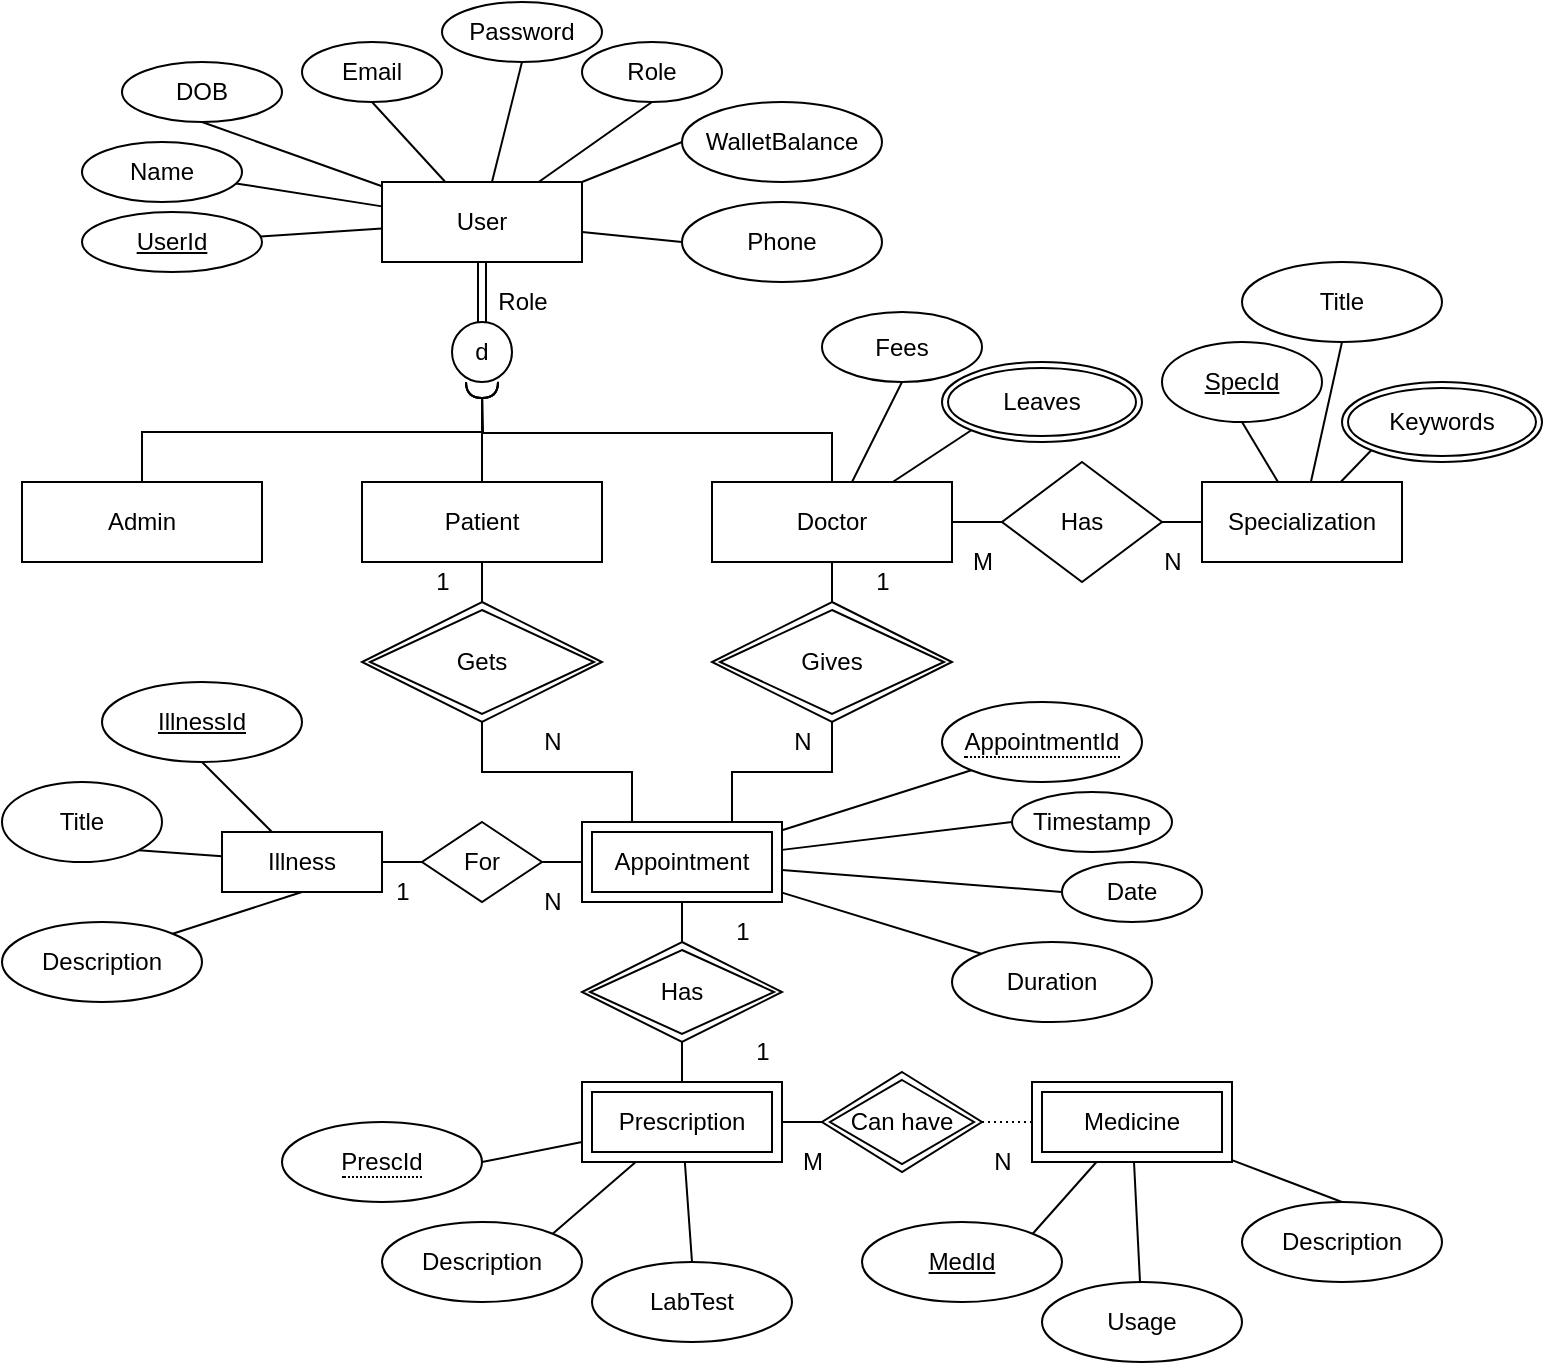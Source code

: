 <mxfile version="13.8.8" type="device"><diagram id="R2lEEEUBdFMjLlhIrx00" name="Page-1"><mxGraphModel dx="782" dy="469" grid="1" gridSize="10" guides="1" tooltips="1" connect="1" arrows="1" fold="1" page="1" pageScale="1" pageWidth="850" pageHeight="1100" math="0" shadow="0" extFonts="Permanent Marker^https://fonts.googleapis.com/css?family=Permanent+Marker"><root><mxCell id="0"/><mxCell id="1" parent="0"/><mxCell id="Ocz4BRwyd9vcATQfmyfG-4" style="edgeStyle=orthogonalEdgeStyle;rounded=0;orthogonalLoop=1;jettySize=auto;html=1;exitX=0.5;exitY=1;exitDx=0;exitDy=0;entryX=0.5;entryY=0;entryDx=0;entryDy=0;endArrow=none;endFill=0;startArrow=halfCircle;startFill=0;shape=link;" parent="1" source="Ocz4BRwyd9vcATQfmyfG-1" target="Ocz4BRwyd9vcATQfmyfG-2" edge="1"><mxGeometry relative="1" as="geometry"/></mxCell><mxCell id="Ocz4BRwyd9vcATQfmyfG-1" value="User" style="rounded=0;arcSize=10;whiteSpace=wrap;html=1;align=center;" parent="1" vertex="1"><mxGeometry x="270" y="110" width="100" height="40" as="geometry"/></mxCell><mxCell id="Ocz4BRwyd9vcATQfmyfG-2" value="d" style="ellipse;whiteSpace=wrap;html=1;aspect=fixed;rounded=0;" parent="1" vertex="1"><mxGeometry x="305" y="180" width="30" height="30" as="geometry"/></mxCell><mxCell id="Ocz4BRwyd9vcATQfmyfG-9" style="edgeStyle=orthogonalEdgeStyle;rounded=0;orthogonalLoop=1;jettySize=auto;html=1;exitX=0.5;exitY=0;exitDx=0;exitDy=0;entryX=0.5;entryY=1;entryDx=0;entryDy=0;endArrow=halfCircle;endFill=0;" parent="1" source="Ocz4BRwyd9vcATQfmyfG-5" target="Ocz4BRwyd9vcATQfmyfG-2" edge="1"><mxGeometry relative="1" as="geometry"/></mxCell><mxCell id="Ocz4BRwyd9vcATQfmyfG-5" value="Patient" style="rounded=0;whiteSpace=wrap;html=1;" parent="1" vertex="1"><mxGeometry x="260" y="260" width="120" height="40" as="geometry"/></mxCell><mxCell id="Ocz4BRwyd9vcATQfmyfG-10" style="edgeStyle=orthogonalEdgeStyle;rounded=0;orthogonalLoop=1;jettySize=auto;html=1;exitX=0.5;exitY=0;exitDx=0;exitDy=0;endArrow=halfCircle;endFill=0;" parent="1" source="Ocz4BRwyd9vcATQfmyfG-6" edge="1"><mxGeometry relative="1" as="geometry"><mxPoint x="320" y="210" as="targetPoint"/></mxGeometry></mxCell><mxCell id="Ocz4BRwyd9vcATQfmyfG-6" value="Doctor" style="rounded=0;whiteSpace=wrap;html=1;" parent="1" vertex="1"><mxGeometry x="435" y="260" width="120" height="40" as="geometry"/></mxCell><mxCell id="Ocz4BRwyd9vcATQfmyfG-8" style="edgeStyle=orthogonalEdgeStyle;rounded=0;orthogonalLoop=1;jettySize=auto;html=1;exitX=0.5;exitY=0;exitDx=0;exitDy=0;entryX=0.5;entryY=1;entryDx=0;entryDy=0;endArrow=halfCircle;endFill=0;" parent="1" source="Ocz4BRwyd9vcATQfmyfG-7" target="Ocz4BRwyd9vcATQfmyfG-2" edge="1"><mxGeometry relative="1" as="geometry"/></mxCell><mxCell id="Ocz4BRwyd9vcATQfmyfG-7" value="Admin" style="rounded=0;whiteSpace=wrap;html=1;" parent="1" vertex="1"><mxGeometry x="90" y="260" width="120" height="40" as="geometry"/></mxCell><mxCell id="Ocz4BRwyd9vcATQfmyfG-17" style="edgeStyle=orthogonalEdgeStyle;rounded=0;orthogonalLoop=1;jettySize=auto;html=1;exitX=0;exitY=0.5;exitDx=0;exitDy=0;entryX=1;entryY=0.5;entryDx=0;entryDy=0;startArrow=none;startFill=0;endArrow=none;endFill=0;" parent="1" source="Ocz4BRwyd9vcATQfmyfG-11" target="Ocz4BRwyd9vcATQfmyfG-6" edge="1"><mxGeometry relative="1" as="geometry"/></mxCell><mxCell id="Ocz4BRwyd9vcATQfmyfG-11" value="Has" style="shape=rhombus;perimeter=rhombusPerimeter;whiteSpace=wrap;html=1;align=center;rounded=0;" parent="1" vertex="1"><mxGeometry x="580" y="250" width="80" height="60" as="geometry"/></mxCell><mxCell id="Ocz4BRwyd9vcATQfmyfG-18" style="edgeStyle=orthogonalEdgeStyle;rounded=0;orthogonalLoop=1;jettySize=auto;html=1;exitX=0;exitY=0.5;exitDx=0;exitDy=0;entryX=1;entryY=0.5;entryDx=0;entryDy=0;startArrow=none;startFill=0;endArrow=none;endFill=0;" parent="1" source="Ocz4BRwyd9vcATQfmyfG-13" target="Ocz4BRwyd9vcATQfmyfG-11" edge="1"><mxGeometry relative="1" as="geometry"/></mxCell><mxCell id="Ocz4BRwyd9vcATQfmyfG-13" value="Specialization" style="whiteSpace=wrap;html=1;align=center;rounded=0;" parent="1" vertex="1"><mxGeometry x="680" y="260" width="100" height="40" as="geometry"/></mxCell><mxCell id="Ocz4BRwyd9vcATQfmyfG-33" style="edgeStyle=orthogonalEdgeStyle;rounded=0;orthogonalLoop=1;jettySize=auto;html=1;exitX=0.5;exitY=1;exitDx=0;exitDy=0;entryX=0.5;entryY=0;entryDx=0;entryDy=0;startArrow=none;startFill=0;endArrow=none;endFill=0;" parent="1" source="Ocz4BRwyd9vcATQfmyfG-20" target="Ocz4BRwyd9vcATQfmyfG-32" edge="1"><mxGeometry relative="1" as="geometry"/></mxCell><mxCell id="Ocz4BRwyd9vcATQfmyfG-39" style="edgeStyle=orthogonalEdgeStyle;rounded=0;orthogonalLoop=1;jettySize=auto;html=1;exitX=0;exitY=0.5;exitDx=0;exitDy=0;entryX=1;entryY=0.5;entryDx=0;entryDy=0;startArrow=none;startFill=0;endArrow=none;endFill=0;" parent="1" source="Ocz4BRwyd9vcATQfmyfG-20" target="Ocz4BRwyd9vcATQfmyfG-38" edge="1"><mxGeometry relative="1" as="geometry"/></mxCell><mxCell id="Ocz4BRwyd9vcATQfmyfG-20" value="Appointment" style="shape=ext;margin=3;double=1;whiteSpace=wrap;html=1;align=center;rounded=0;" parent="1" vertex="1"><mxGeometry x="370" y="430" width="100" height="40" as="geometry"/></mxCell><mxCell id="Ocz4BRwyd9vcATQfmyfG-25" style="edgeStyle=orthogonalEdgeStyle;rounded=0;orthogonalLoop=1;jettySize=auto;html=1;exitX=0.5;exitY=0;exitDx=0;exitDy=0;startArrow=none;startFill=0;endArrow=none;endFill=0;" parent="1" source="Ocz4BRwyd9vcATQfmyfG-21" target="Ocz4BRwyd9vcATQfmyfG-6" edge="1"><mxGeometry relative="1" as="geometry"/></mxCell><mxCell id="Ocz4BRwyd9vcATQfmyfG-28" style="edgeStyle=orthogonalEdgeStyle;rounded=0;orthogonalLoop=1;jettySize=auto;html=1;exitX=0.5;exitY=1;exitDx=0;exitDy=0;entryX=0.75;entryY=0;entryDx=0;entryDy=0;startArrow=none;startFill=0;endArrow=none;endFill=0;" parent="1" source="Ocz4BRwyd9vcATQfmyfG-21" target="Ocz4BRwyd9vcATQfmyfG-20" edge="1"><mxGeometry relative="1" as="geometry"/></mxCell><mxCell id="Ocz4BRwyd9vcATQfmyfG-21" value="Gives" style="shape=rhombus;double=1;perimeter=rhombusPerimeter;whiteSpace=wrap;html=1;align=center;rounded=0;" parent="1" vertex="1"><mxGeometry x="435" y="320" width="120" height="60" as="geometry"/></mxCell><mxCell id="Ocz4BRwyd9vcATQfmyfG-23" style="edgeStyle=orthogonalEdgeStyle;rounded=0;orthogonalLoop=1;jettySize=auto;html=1;exitX=0.5;exitY=0;exitDx=0;exitDy=0;startArrow=none;startFill=0;endArrow=none;endFill=0;" parent="1" source="Ocz4BRwyd9vcATQfmyfG-22" target="Ocz4BRwyd9vcATQfmyfG-5" edge="1"><mxGeometry relative="1" as="geometry"/></mxCell><mxCell id="Ocz4BRwyd9vcATQfmyfG-29" style="edgeStyle=orthogonalEdgeStyle;rounded=0;orthogonalLoop=1;jettySize=auto;html=1;exitX=0.5;exitY=1;exitDx=0;exitDy=0;entryX=0.25;entryY=0;entryDx=0;entryDy=0;startArrow=none;startFill=0;endArrow=none;endFill=0;" parent="1" source="Ocz4BRwyd9vcATQfmyfG-22" target="Ocz4BRwyd9vcATQfmyfG-20" edge="1"><mxGeometry relative="1" as="geometry"/></mxCell><mxCell id="Ocz4BRwyd9vcATQfmyfG-22" value="Gets" style="shape=rhombus;double=1;perimeter=rhombusPerimeter;whiteSpace=wrap;html=1;align=center;rounded=0;" parent="1" vertex="1"><mxGeometry x="260" y="320" width="120" height="60" as="geometry"/></mxCell><mxCell id="Ocz4BRwyd9vcATQfmyfG-34" style="edgeStyle=orthogonalEdgeStyle;rounded=0;orthogonalLoop=1;jettySize=auto;html=1;exitX=0.5;exitY=0;exitDx=0;exitDy=0;startArrow=none;startFill=0;endArrow=none;endFill=0;" parent="1" source="Ocz4BRwyd9vcATQfmyfG-30" target="Ocz4BRwyd9vcATQfmyfG-32" edge="1"><mxGeometry relative="1" as="geometry"/></mxCell><mxCell id="Ocz4BRwyd9vcATQfmyfG-30" value="Prescription" style="shape=ext;margin=3;double=1;whiteSpace=wrap;html=1;align=center;rounded=0;" parent="1" vertex="1"><mxGeometry x="370" y="560" width="100" height="40" as="geometry"/></mxCell><mxCell id="Ocz4BRwyd9vcATQfmyfG-32" value="Has" style="shape=rhombus;double=1;perimeter=rhombusPerimeter;whiteSpace=wrap;html=1;align=center;rounded=0;" parent="1" vertex="1"><mxGeometry x="370" y="490" width="100" height="50" as="geometry"/></mxCell><mxCell id="Ocz4BRwyd9vcATQfmyfG-40" style="edgeStyle=orthogonalEdgeStyle;rounded=0;orthogonalLoop=1;jettySize=auto;html=1;exitX=1;exitY=0.5;exitDx=0;exitDy=0;startArrow=none;startFill=0;endArrow=none;endFill=0;" parent="1" source="Ocz4BRwyd9vcATQfmyfG-35" target="Ocz4BRwyd9vcATQfmyfG-38" edge="1"><mxGeometry relative="1" as="geometry"/></mxCell><mxCell id="Ocz4BRwyd9vcATQfmyfG-35" value="Illness" style="whiteSpace=wrap;html=1;align=center;rounded=0;" parent="1" vertex="1"><mxGeometry x="190" y="435" width="80" height="30" as="geometry"/></mxCell><mxCell id="Ocz4BRwyd9vcATQfmyfG-38" value="For" style="shape=rhombus;perimeter=rhombusPerimeter;whiteSpace=wrap;html=1;align=center;rounded=0;" parent="1" vertex="1"><mxGeometry x="290" y="430" width="60" height="40" as="geometry"/></mxCell><mxCell id="Ocz4BRwyd9vcATQfmyfG-42" value="" style="rounded=0;orthogonalLoop=1;jettySize=auto;html=1;startArrow=none;startFill=0;endArrow=none;endFill=0;" parent="1" source="Ocz4BRwyd9vcATQfmyfG-41" target="Ocz4BRwyd9vcATQfmyfG-1" edge="1"><mxGeometry relative="1" as="geometry"/></mxCell><mxCell id="Ocz4BRwyd9vcATQfmyfG-41" value="UserId" style="ellipse;whiteSpace=wrap;html=1;align=center;fontStyle=4;rounded=0;" parent="1" vertex="1"><mxGeometry x="120" y="125" width="90" height="30" as="geometry"/></mxCell><mxCell id="Ocz4BRwyd9vcATQfmyfG-45" value="" style="rounded=0;orthogonalLoop=1;jettySize=auto;html=1;startArrow=none;startFill=0;endArrow=none;endFill=0;" parent="1" source="Ocz4BRwyd9vcATQfmyfG-43" target="Ocz4BRwyd9vcATQfmyfG-1" edge="1"><mxGeometry relative="1" as="geometry"/></mxCell><mxCell id="Ocz4BRwyd9vcATQfmyfG-43" value="Name" style="ellipse;whiteSpace=wrap;html=1;align=center;rounded=0;" parent="1" vertex="1"><mxGeometry x="120" y="90" width="80" height="30" as="geometry"/></mxCell><mxCell id="Ocz4BRwyd9vcATQfmyfG-48" style="edgeStyle=none;rounded=0;orthogonalLoop=1;jettySize=auto;html=1;exitX=0.5;exitY=1;exitDx=0;exitDy=0;startArrow=none;startFill=0;endArrow=none;endFill=0;" parent="1" source="Ocz4BRwyd9vcATQfmyfG-46" target="Ocz4BRwyd9vcATQfmyfG-1" edge="1"><mxGeometry relative="1" as="geometry"/></mxCell><mxCell id="Ocz4BRwyd9vcATQfmyfG-46" value="DOB" style="ellipse;whiteSpace=wrap;html=1;align=center;rounded=0;" parent="1" vertex="1"><mxGeometry x="140" y="50" width="80" height="30" as="geometry"/></mxCell><mxCell id="Ocz4BRwyd9vcATQfmyfG-50" style="edgeStyle=none;rounded=0;orthogonalLoop=1;jettySize=auto;html=1;exitX=0.5;exitY=1;exitDx=0;exitDy=0;startArrow=none;startFill=0;endArrow=none;endFill=0;" parent="1" source="Ocz4BRwyd9vcATQfmyfG-49" target="Ocz4BRwyd9vcATQfmyfG-1" edge="1"><mxGeometry relative="1" as="geometry"/></mxCell><mxCell id="Ocz4BRwyd9vcATQfmyfG-49" value="Email" style="ellipse;whiteSpace=wrap;html=1;align=center;rounded=0;" parent="1" vertex="1"><mxGeometry x="230" y="40" width="70" height="30" as="geometry"/></mxCell><mxCell id="Ocz4BRwyd9vcATQfmyfG-53" style="edgeStyle=none;rounded=0;orthogonalLoop=1;jettySize=auto;html=1;exitX=0.5;exitY=1;exitDx=0;exitDy=0;startArrow=none;startFill=0;endArrow=none;endFill=0;" parent="1" source="Ocz4BRwyd9vcATQfmyfG-51" target="Ocz4BRwyd9vcATQfmyfG-1" edge="1"><mxGeometry relative="1" as="geometry"/></mxCell><mxCell id="Ocz4BRwyd9vcATQfmyfG-51" value="Password" style="ellipse;whiteSpace=wrap;html=1;align=center;rounded=0;" parent="1" vertex="1"><mxGeometry x="300" y="20" width="80" height="30" as="geometry"/></mxCell><mxCell id="Ocz4BRwyd9vcATQfmyfG-55" style="edgeStyle=none;rounded=0;orthogonalLoop=1;jettySize=auto;html=1;exitX=0.5;exitY=1;exitDx=0;exitDy=0;startArrow=none;startFill=0;endArrow=none;endFill=0;" parent="1" source="Ocz4BRwyd9vcATQfmyfG-54" target="Ocz4BRwyd9vcATQfmyfG-1" edge="1"><mxGeometry relative="1" as="geometry"/></mxCell><mxCell id="Ocz4BRwyd9vcATQfmyfG-54" value="Role" style="ellipse;whiteSpace=wrap;html=1;align=center;rounded=0;" parent="1" vertex="1"><mxGeometry x="370" y="40" width="70" height="30" as="geometry"/></mxCell><mxCell id="Ocz4BRwyd9vcATQfmyfG-57" style="edgeStyle=none;rounded=0;orthogonalLoop=1;jettySize=auto;html=1;exitX=0;exitY=0.5;exitDx=0;exitDy=0;startArrow=none;startFill=0;endArrow=none;endFill=0;" parent="1" source="Ocz4BRwyd9vcATQfmyfG-56" target="Ocz4BRwyd9vcATQfmyfG-1" edge="1"><mxGeometry relative="1" as="geometry"/></mxCell><mxCell id="Ocz4BRwyd9vcATQfmyfG-56" value="WalletBalance" style="ellipse;whiteSpace=wrap;html=1;align=center;rounded=0;" parent="1" vertex="1"><mxGeometry x="420" y="70" width="100" height="40" as="geometry"/></mxCell><mxCell id="Ocz4BRwyd9vcATQfmyfG-59" style="edgeStyle=none;rounded=0;orthogonalLoop=1;jettySize=auto;html=1;exitX=0;exitY=0.5;exitDx=0;exitDy=0;startArrow=none;startFill=0;endArrow=none;endFill=0;" parent="1" source="Ocz4BRwyd9vcATQfmyfG-58" target="Ocz4BRwyd9vcATQfmyfG-1" edge="1"><mxGeometry relative="1" as="geometry"/></mxCell><mxCell id="Ocz4BRwyd9vcATQfmyfG-58" value="Phone" style="ellipse;whiteSpace=wrap;html=1;align=center;rounded=0;" parent="1" vertex="1"><mxGeometry x="420" y="120" width="100" height="40" as="geometry"/></mxCell><mxCell id="Ocz4BRwyd9vcATQfmyfG-60" value="Role" style="text;html=1;align=center;verticalAlign=middle;resizable=0;points=[];autosize=1;" parent="1" vertex="1"><mxGeometry x="320" y="160" width="40" height="20" as="geometry"/></mxCell><mxCell id="Ocz4BRwyd9vcATQfmyfG-65" style="edgeStyle=none;rounded=0;orthogonalLoop=1;jettySize=auto;html=1;exitX=1;exitY=1;exitDx=0;exitDy=0;startArrow=none;startFill=0;endArrow=none;endFill=0;" parent="1" source="Ocz4BRwyd9vcATQfmyfG-61" target="Ocz4BRwyd9vcATQfmyfG-35" edge="1"><mxGeometry relative="1" as="geometry"/></mxCell><mxCell id="Ocz4BRwyd9vcATQfmyfG-61" value="Title" style="ellipse;whiteSpace=wrap;html=1;align=center;rounded=0;" parent="1" vertex="1"><mxGeometry x="80" y="410" width="80" height="40" as="geometry"/></mxCell><mxCell id="Ocz4BRwyd9vcATQfmyfG-66" style="edgeStyle=none;rounded=0;orthogonalLoop=1;jettySize=auto;html=1;exitX=1;exitY=0;exitDx=0;exitDy=0;entryX=0.5;entryY=1;entryDx=0;entryDy=0;startArrow=none;startFill=0;endArrow=none;endFill=0;" parent="1" source="Ocz4BRwyd9vcATQfmyfG-62" target="Ocz4BRwyd9vcATQfmyfG-35" edge="1"><mxGeometry relative="1" as="geometry"/></mxCell><mxCell id="Ocz4BRwyd9vcATQfmyfG-62" value="Description" style="ellipse;whiteSpace=wrap;html=1;align=center;rounded=0;" parent="1" vertex="1"><mxGeometry x="80" y="480" width="100" height="40" as="geometry"/></mxCell><mxCell id="Ocz4BRwyd9vcATQfmyfG-64" style="edgeStyle=none;rounded=0;orthogonalLoop=1;jettySize=auto;html=1;exitX=0.5;exitY=1;exitDx=0;exitDy=0;startArrow=none;startFill=0;endArrow=none;endFill=0;" parent="1" source="Ocz4BRwyd9vcATQfmyfG-63" target="Ocz4BRwyd9vcATQfmyfG-35" edge="1"><mxGeometry relative="1" as="geometry"/></mxCell><mxCell id="Ocz4BRwyd9vcATQfmyfG-63" value="IllnessId" style="ellipse;whiteSpace=wrap;html=1;align=center;fontStyle=4;rounded=0;" parent="1" vertex="1"><mxGeometry x="130" y="360" width="100" height="40" as="geometry"/></mxCell><mxCell id="Ocz4BRwyd9vcATQfmyfG-68" style="edgeStyle=none;rounded=0;orthogonalLoop=1;jettySize=auto;html=1;exitX=0.5;exitY=1;exitDx=0;exitDy=0;startArrow=none;startFill=0;endArrow=none;endFill=0;" parent="1" source="Ocz4BRwyd9vcATQfmyfG-67" target="Ocz4BRwyd9vcATQfmyfG-6" edge="1"><mxGeometry relative="1" as="geometry"/></mxCell><mxCell id="Ocz4BRwyd9vcATQfmyfG-67" value="Fees" style="ellipse;whiteSpace=wrap;html=1;align=center;rounded=0;" parent="1" vertex="1"><mxGeometry x="490" y="175" width="80" height="35" as="geometry"/></mxCell><mxCell id="Ocz4BRwyd9vcATQfmyfG-70" style="edgeStyle=none;rounded=0;orthogonalLoop=1;jettySize=auto;html=1;exitX=0;exitY=1;exitDx=0;exitDy=0;startArrow=none;startFill=0;endArrow=none;endFill=0;" parent="1" source="Ocz4BRwyd9vcATQfmyfG-69" target="Ocz4BRwyd9vcATQfmyfG-6" edge="1"><mxGeometry relative="1" as="geometry"/></mxCell><mxCell id="Ocz4BRwyd9vcATQfmyfG-69" value="Leaves" style="ellipse;shape=doubleEllipse;margin=3;whiteSpace=wrap;html=1;align=center;rounded=0;" parent="1" vertex="1"><mxGeometry x="550" y="200" width="100" height="40" as="geometry"/></mxCell><mxCell id="Ocz4BRwyd9vcATQfmyfG-75" style="edgeStyle=none;rounded=0;orthogonalLoop=1;jettySize=auto;html=1;exitX=0.5;exitY=1;exitDx=0;exitDy=0;startArrow=none;startFill=0;endArrow=none;endFill=0;" parent="1" source="Ocz4BRwyd9vcATQfmyfG-71" target="Ocz4BRwyd9vcATQfmyfG-13" edge="1"><mxGeometry relative="1" as="geometry"/></mxCell><mxCell id="Ocz4BRwyd9vcATQfmyfG-71" value="SpecId" style="ellipse;whiteSpace=wrap;html=1;align=center;fontStyle=4;rounded=0;" parent="1" vertex="1"><mxGeometry x="660" y="190" width="80" height="40" as="geometry"/></mxCell><mxCell id="Ocz4BRwyd9vcATQfmyfG-74" style="edgeStyle=none;rounded=0;orthogonalLoop=1;jettySize=auto;html=1;exitX=0.5;exitY=1;exitDx=0;exitDy=0;startArrow=none;startFill=0;endArrow=none;endFill=0;" parent="1" source="Ocz4BRwyd9vcATQfmyfG-72" target="Ocz4BRwyd9vcATQfmyfG-13" edge="1"><mxGeometry relative="1" as="geometry"/></mxCell><mxCell id="Ocz4BRwyd9vcATQfmyfG-72" value="Title" style="ellipse;whiteSpace=wrap;html=1;align=center;rounded=0;" parent="1" vertex="1"><mxGeometry x="700" y="150" width="100" height="40" as="geometry"/></mxCell><mxCell id="Ocz4BRwyd9vcATQfmyfG-76" style="edgeStyle=none;rounded=0;orthogonalLoop=1;jettySize=auto;html=1;exitX=0;exitY=1;exitDx=0;exitDy=0;startArrow=none;startFill=0;endArrow=none;endFill=0;" parent="1" source="Ocz4BRwyd9vcATQfmyfG-73" target="Ocz4BRwyd9vcATQfmyfG-13" edge="1"><mxGeometry relative="1" as="geometry"/></mxCell><mxCell id="Ocz4BRwyd9vcATQfmyfG-73" value="Keywords" style="ellipse;shape=doubleEllipse;margin=3;whiteSpace=wrap;html=1;align=center;rounded=0;" parent="1" vertex="1"><mxGeometry x="750" y="210" width="100" height="40" as="geometry"/></mxCell><mxCell id="Ocz4BRwyd9vcATQfmyfG-84" style="edgeStyle=none;rounded=0;orthogonalLoop=1;jettySize=auto;html=1;exitX=0;exitY=1;exitDx=0;exitDy=0;startArrow=none;startFill=0;endArrow=none;endFill=0;" parent="1" source="Ocz4BRwyd9vcATQfmyfG-77" target="Ocz4BRwyd9vcATQfmyfG-20" edge="1"><mxGeometry relative="1" as="geometry"/></mxCell><mxCell id="Ocz4BRwyd9vcATQfmyfG-77" value="&lt;span style=&quot;border-bottom: 1px dotted&quot;&gt;AppointmentId&lt;/span&gt;" style="ellipse;whiteSpace=wrap;html=1;align=center;rounded=0;" parent="1" vertex="1"><mxGeometry x="550" y="370" width="100" height="40" as="geometry"/></mxCell><mxCell id="Ocz4BRwyd9vcATQfmyfG-83" style="edgeStyle=none;rounded=0;orthogonalLoop=1;jettySize=auto;html=1;exitX=0;exitY=0.5;exitDx=0;exitDy=0;startArrow=none;startFill=0;endArrow=none;endFill=0;" parent="1" source="Ocz4BRwyd9vcATQfmyfG-78" target="Ocz4BRwyd9vcATQfmyfG-20" edge="1"><mxGeometry relative="1" as="geometry"/></mxCell><mxCell id="Ocz4BRwyd9vcATQfmyfG-78" value="Timestamp" style="ellipse;whiteSpace=wrap;html=1;align=center;rounded=0;" parent="1" vertex="1"><mxGeometry x="585" y="415" width="80" height="30" as="geometry"/></mxCell><mxCell id="Ocz4BRwyd9vcATQfmyfG-82" style="edgeStyle=none;rounded=0;orthogonalLoop=1;jettySize=auto;html=1;exitX=0;exitY=0.5;exitDx=0;exitDy=0;startArrow=none;startFill=0;endArrow=none;endFill=0;" parent="1" source="Ocz4BRwyd9vcATQfmyfG-79" target="Ocz4BRwyd9vcATQfmyfG-20" edge="1"><mxGeometry relative="1" as="geometry"/></mxCell><mxCell id="Ocz4BRwyd9vcATQfmyfG-79" value="Date" style="ellipse;whiteSpace=wrap;html=1;align=center;rounded=0;" parent="1" vertex="1"><mxGeometry x="610" y="450" width="70" height="30" as="geometry"/></mxCell><mxCell id="Ocz4BRwyd9vcATQfmyfG-81" style="edgeStyle=none;rounded=0;orthogonalLoop=1;jettySize=auto;html=1;exitX=0;exitY=0;exitDx=0;exitDy=0;startArrow=none;startFill=0;endArrow=none;endFill=0;" parent="1" source="Ocz4BRwyd9vcATQfmyfG-80" target="Ocz4BRwyd9vcATQfmyfG-20" edge="1"><mxGeometry relative="1" as="geometry"/></mxCell><mxCell id="Ocz4BRwyd9vcATQfmyfG-80" value="Duration" style="ellipse;whiteSpace=wrap;html=1;align=center;rounded=0;" parent="1" vertex="1"><mxGeometry x="555" y="490" width="100" height="40" as="geometry"/></mxCell><mxCell id="Ocz4BRwyd9vcATQfmyfG-96" style="rounded=0;orthogonalLoop=1;jettySize=auto;html=1;exitX=1;exitY=0.5;exitDx=0;exitDy=0;startArrow=none;startFill=0;endArrow=none;endFill=0;" parent="1" source="Ocz4BRwyd9vcATQfmyfG-86" target="Ocz4BRwyd9vcATQfmyfG-30" edge="1"><mxGeometry relative="1" as="geometry"/></mxCell><mxCell id="Ocz4BRwyd9vcATQfmyfG-86" value="&lt;span style=&quot;border-bottom: 1px dotted&quot;&gt;PrescId&lt;/span&gt;" style="ellipse;whiteSpace=wrap;html=1;align=center;rounded=0;" parent="1" vertex="1"><mxGeometry x="220" y="580" width="100" height="40" as="geometry"/></mxCell><mxCell id="Ocz4BRwyd9vcATQfmyfG-97" style="rounded=0;orthogonalLoop=1;jettySize=auto;html=1;exitX=1;exitY=0;exitDx=0;exitDy=0;startArrow=none;startFill=0;endArrow=none;endFill=0;" parent="1" source="Ocz4BRwyd9vcATQfmyfG-87" target="Ocz4BRwyd9vcATQfmyfG-30" edge="1"><mxGeometry relative="1" as="geometry"/></mxCell><mxCell id="Ocz4BRwyd9vcATQfmyfG-87" value="Description" style="ellipse;whiteSpace=wrap;html=1;align=center;rounded=0;" parent="1" vertex="1"><mxGeometry x="270" y="630" width="100" height="40" as="geometry"/></mxCell><mxCell id="Ocz4BRwyd9vcATQfmyfG-89" value="Medicine" style="shape=ext;margin=3;double=1;whiteSpace=wrap;html=1;align=center;rounded=0;" parent="1" vertex="1"><mxGeometry x="595" y="560" width="100" height="40" as="geometry"/></mxCell><mxCell id="Ocz4BRwyd9vcATQfmyfG-92" style="edgeStyle=orthogonalEdgeStyle;rounded=0;orthogonalLoop=1;jettySize=auto;html=1;exitX=0;exitY=0.5;exitDx=0;exitDy=0;startArrow=none;startFill=0;endArrow=none;endFill=0;" parent="1" source="Ocz4BRwyd9vcATQfmyfG-91" target="Ocz4BRwyd9vcATQfmyfG-30" edge="1"><mxGeometry relative="1" as="geometry"/></mxCell><mxCell id="Ocz4BRwyd9vcATQfmyfG-94" style="edgeStyle=orthogonalEdgeStyle;rounded=0;orthogonalLoop=1;jettySize=auto;html=1;exitX=1;exitY=0.5;exitDx=0;exitDy=0;entryX=0;entryY=0.5;entryDx=0;entryDy=0;startArrow=none;startFill=0;endArrow=none;endFill=0;dashed=1;dashPattern=1 2;" parent="1" source="Ocz4BRwyd9vcATQfmyfG-91" target="Ocz4BRwyd9vcATQfmyfG-89" edge="1"><mxGeometry relative="1" as="geometry"/></mxCell><mxCell id="Ocz4BRwyd9vcATQfmyfG-91" value="Can have" style="shape=rhombus;double=1;perimeter=rhombusPerimeter;whiteSpace=wrap;html=1;align=center;rounded=0;" parent="1" vertex="1"><mxGeometry x="490" y="555" width="80" height="50" as="geometry"/></mxCell><mxCell id="Ocz4BRwyd9vcATQfmyfG-98" style="rounded=0;orthogonalLoop=1;jettySize=auto;html=1;exitX=0.5;exitY=0;exitDx=0;exitDy=0;startArrow=none;startFill=0;endArrow=none;endFill=0;" parent="1" source="Ocz4BRwyd9vcATQfmyfG-95" target="Ocz4BRwyd9vcATQfmyfG-30" edge="1"><mxGeometry relative="1" as="geometry"/></mxCell><mxCell id="Ocz4BRwyd9vcATQfmyfG-95" value="LabTest" style="ellipse;whiteSpace=wrap;html=1;align=center;rounded=0;" parent="1" vertex="1"><mxGeometry x="375" y="650" width="100" height="40" as="geometry"/></mxCell><mxCell id="Ocz4BRwyd9vcATQfmyfG-104" style="edgeStyle=none;rounded=0;orthogonalLoop=1;jettySize=auto;html=1;exitX=1;exitY=0;exitDx=0;exitDy=0;startArrow=none;startFill=0;endArrow=none;endFill=0;" parent="1" source="Ocz4BRwyd9vcATQfmyfG-99" target="Ocz4BRwyd9vcATQfmyfG-89" edge="1"><mxGeometry relative="1" as="geometry"/></mxCell><mxCell id="Ocz4BRwyd9vcATQfmyfG-99" value="MedId" style="ellipse;whiteSpace=wrap;html=1;align=center;fontStyle=4;rounded=0;" parent="1" vertex="1"><mxGeometry x="510" y="630" width="100" height="40" as="geometry"/></mxCell><mxCell id="Ocz4BRwyd9vcATQfmyfG-103" value="" style="edgeStyle=none;rounded=0;orthogonalLoop=1;jettySize=auto;html=1;startArrow=none;startFill=0;endArrow=none;endFill=0;" parent="1" source="Ocz4BRwyd9vcATQfmyfG-100" target="Ocz4BRwyd9vcATQfmyfG-89" edge="1"><mxGeometry relative="1" as="geometry"/></mxCell><mxCell id="Ocz4BRwyd9vcATQfmyfG-100" value="Usage" style="ellipse;whiteSpace=wrap;html=1;align=center;rounded=0;" parent="1" vertex="1"><mxGeometry x="600" y="660" width="100" height="40" as="geometry"/></mxCell><mxCell id="Ocz4BRwyd9vcATQfmyfG-102" style="edgeStyle=none;rounded=0;orthogonalLoop=1;jettySize=auto;html=1;exitX=0.5;exitY=0;exitDx=0;exitDy=0;startArrow=none;startFill=0;endArrow=none;endFill=0;" parent="1" source="Ocz4BRwyd9vcATQfmyfG-101" target="Ocz4BRwyd9vcATQfmyfG-89" edge="1"><mxGeometry relative="1" as="geometry"/></mxCell><mxCell id="Ocz4BRwyd9vcATQfmyfG-101" value="Description" style="ellipse;whiteSpace=wrap;html=1;align=center;rounded=0;" parent="1" vertex="1"><mxGeometry x="700" y="620" width="100" height="40" as="geometry"/></mxCell><mxCell id="-v94yPKX_kuKJhQQBNpm-1" value="N" style="text;html=1;resizable=0;autosize=1;align=center;verticalAlign=middle;points=[];fillColor=none;strokeColor=none;rounded=0;" vertex="1" parent="1"><mxGeometry x="345" y="380" width="20" height="20" as="geometry"/></mxCell><mxCell id="-v94yPKX_kuKJhQQBNpm-2" value="1" style="text;html=1;resizable=0;autosize=1;align=center;verticalAlign=middle;points=[];fillColor=none;strokeColor=none;rounded=0;" vertex="1" parent="1"><mxGeometry x="290" y="300" width="20" height="20" as="geometry"/></mxCell><mxCell id="-v94yPKX_kuKJhQQBNpm-3" value="1" style="text;html=1;resizable=0;autosize=1;align=center;verticalAlign=middle;points=[];fillColor=none;strokeColor=none;rounded=0;" vertex="1" parent="1"><mxGeometry x="270" y="455" width="20" height="20" as="geometry"/></mxCell><mxCell id="-v94yPKX_kuKJhQQBNpm-4" value="N" style="text;html=1;resizable=0;autosize=1;align=center;verticalAlign=middle;points=[];fillColor=none;strokeColor=none;rounded=0;" vertex="1" parent="1"><mxGeometry x="345" y="460" width="20" height="20" as="geometry"/></mxCell><mxCell id="-v94yPKX_kuKJhQQBNpm-5" value="1" style="text;html=1;resizable=0;autosize=1;align=center;verticalAlign=middle;points=[];fillColor=none;strokeColor=none;rounded=0;" vertex="1" parent="1"><mxGeometry x="440" y="475" width="20" height="20" as="geometry"/></mxCell><mxCell id="-v94yPKX_kuKJhQQBNpm-6" value="1" style="text;html=1;resizable=0;autosize=1;align=center;verticalAlign=middle;points=[];fillColor=none;strokeColor=none;rounded=0;" vertex="1" parent="1"><mxGeometry x="450" y="535" width="20" height="20" as="geometry"/></mxCell><mxCell id="-v94yPKX_kuKJhQQBNpm-7" value="N&lt;span style=&quot;color: rgba(0 , 0 , 0 , 0) ; font-family: monospace ; font-size: 0px&quot;&gt;%3CmxGraphModel%3E%3Croot%3E%3CmxCell%20id%3D%220%22%2F%3E%3CmxCell%20id%3D%221%22%20parent%3D%220%22%2F%3E%3CmxCell%20id%3D%222%22%20value%3D%221%22%20style%3D%22text%3Bhtml%3D1%3Bresizable%3D0%3Bautosize%3D1%3Balign%3Dcenter%3BverticalAlign%3Dmiddle%3Bpoints%3D%5B%5D%3BfillColor%3Dnone%3BstrokeColor%3Dnone%3Brounded%3D0%3B%22%20vertex%3D%221%22%20parent%3D%221%22%3E%3CmxGeometry%20x%3D%22345%22%20y%3D%22380%22%20width%3D%2220%22%20height%3D%2220%22%20as%3D%22geometry%22%2F%3E%3C%2FmxCell%3E%3C%2Froot%3E%3C%2FmxGraphModel%3E&lt;/span&gt;" style="text;html=1;resizable=0;autosize=1;align=center;verticalAlign=middle;points=[];fillColor=none;strokeColor=none;rounded=0;" vertex="1" parent="1"><mxGeometry x="655" y="290" width="20" height="20" as="geometry"/></mxCell><mxCell id="-v94yPKX_kuKJhQQBNpm-8" value="M" style="text;html=1;resizable=0;autosize=1;align=center;verticalAlign=middle;points=[];fillColor=none;strokeColor=none;rounded=0;" vertex="1" parent="1"><mxGeometry x="555" y="290" width="30" height="20" as="geometry"/></mxCell><mxCell id="-v94yPKX_kuKJhQQBNpm-9" value="N" style="text;html=1;resizable=0;autosize=1;align=center;verticalAlign=middle;points=[];fillColor=none;strokeColor=none;rounded=0;" vertex="1" parent="1"><mxGeometry x="470" y="380" width="20" height="20" as="geometry"/></mxCell><mxCell id="-v94yPKX_kuKJhQQBNpm-10" value="1" style="text;html=1;resizable=0;autosize=1;align=center;verticalAlign=middle;points=[];fillColor=none;strokeColor=none;rounded=0;" vertex="1" parent="1"><mxGeometry x="510" y="300" width="20" height="20" as="geometry"/></mxCell><mxCell id="-v94yPKX_kuKJhQQBNpm-11" value="M" style="text;html=1;resizable=0;autosize=1;align=center;verticalAlign=middle;points=[];fillColor=none;strokeColor=none;rounded=0;" vertex="1" parent="1"><mxGeometry x="470" y="590" width="30" height="20" as="geometry"/></mxCell><mxCell id="-v94yPKX_kuKJhQQBNpm-12" value="N" style="text;html=1;resizable=0;autosize=1;align=center;verticalAlign=middle;points=[];fillColor=none;strokeColor=none;rounded=0;" vertex="1" parent="1"><mxGeometry x="570" y="590" width="20" height="20" as="geometry"/></mxCell></root></mxGraphModel></diagram></mxfile>
